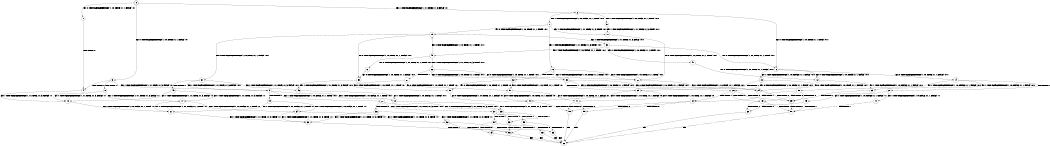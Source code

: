 digraph BCG {
size = "7, 10.5";
center = TRUE;
node [shape = circle];
0 [peripheries = 2];
0 -> 1 [label = "EX !0 !ATOMIC_EXCH_BRANCH (1, +0, TRUE, +1, 1, FALSE) !:0:"];
0 -> 2 [label = "EX !1 !ATOMIC_EXCH_BRANCH (1, +1, TRUE, +1, 3, FALSE) !:0:"];
0 -> 3 [label = "EX !0 !ATOMIC_EXCH_BRANCH (1, +0, TRUE, +1, 1, FALSE) !:0:"];
1 -> 4 [label = "TERMINATE !0"];
2 -> 5 [label = "EX !1 !ATOMIC_EXCH_BRANCH (1, +0, FALSE, +1, 1, TRUE) !:0:1:"];
2 -> 6 [label = "EX !0 !ATOMIC_EXCH_BRANCH (1, +0, TRUE, +1, 1, TRUE) !:0:1:"];
2 -> 7 [label = "EX !1 !ATOMIC_EXCH_BRANCH (1, +0, FALSE, +1, 1, TRUE) !:0:1:"];
3 -> 4 [label = "TERMINATE !0"];
3 -> 8 [label = "TERMINATE !0"];
3 -> 9 [label = "EX !1 !ATOMIC_EXCH_BRANCH (1, +1, TRUE, +1, 3, FALSE) !:0:"];
4 -> 10 [label = "EX !1 !ATOMIC_EXCH_BRANCH (1, +1, TRUE, +1, 3, FALSE) !:1:"];
5 -> 11 [label = "EX !1 !ATOMIC_EXCH_BRANCH (1, +1, TRUE, +1, 3, TRUE) !:0:1:"];
6 -> 12 [label = "EX !0 !ATOMIC_EXCH_BRANCH (1, +0, TRUE, +1, 1, FALSE) !:0:1:"];
6 -> 13 [label = "EX !1 !ATOMIC_EXCH_BRANCH (1, +0, FALSE, +1, 1, FALSE) !:0:1:"];
6 -> 14 [label = "EX !0 !ATOMIC_EXCH_BRANCH (1, +0, TRUE, +1, 1, FALSE) !:0:1:"];
7 -> 11 [label = "EX !1 !ATOMIC_EXCH_BRANCH (1, +1, TRUE, +1, 3, TRUE) !:0:1:"];
7 -> 15 [label = "EX !0 !ATOMIC_EXCH_BRANCH (1, +0, TRUE, +1, 1, TRUE) !:0:1:"];
7 -> 16 [label = "EX !1 !ATOMIC_EXCH_BRANCH (1, +1, TRUE, +1, 3, TRUE) !:0:1:"];
8 -> 10 [label = "EX !1 !ATOMIC_EXCH_BRANCH (1, +1, TRUE, +1, 3, FALSE) !:1:"];
8 -> 17 [label = "EX !1 !ATOMIC_EXCH_BRANCH (1, +1, TRUE, +1, 3, FALSE) !:1:"];
9 -> 18 [label = "EX !1 !ATOMIC_EXCH_BRANCH (1, +0, FALSE, +1, 1, TRUE) !:0:1:"];
9 -> 19 [label = "TERMINATE !0"];
9 -> 20 [label = "EX !1 !ATOMIC_EXCH_BRANCH (1, +0, FALSE, +1, 1, TRUE) !:0:1:"];
10 -> 21 [label = "EX !1 !ATOMIC_EXCH_BRANCH (1, +0, FALSE, +1, 1, TRUE) !:1:"];
11 -> 22 [label = "EX !0 !ATOMIC_EXCH_BRANCH (1, +0, TRUE, +1, 1, TRUE) !:0:1:"];
12 -> 23 [label = "EX !1 !ATOMIC_EXCH_BRANCH (1, +0, FALSE, +1, 1, FALSE) !:0:1:"];
13 -> 24 [label = "EX !0 !ATOMIC_EXCH_BRANCH (1, +0, TRUE, +1, 1, FALSE) !:0:1:"];
13 -> 25 [label = "TERMINATE !1"];
13 -> 26 [label = "EX !0 !ATOMIC_EXCH_BRANCH (1, +0, TRUE, +1, 1, FALSE) !:0:1:"];
14 -> 23 [label = "EX !1 !ATOMIC_EXCH_BRANCH (1, +0, FALSE, +1, 1, FALSE) !:0:1:"];
14 -> 27 [label = "TERMINATE !0"];
14 -> 28 [label = "EX !1 !ATOMIC_EXCH_BRANCH (1, +0, FALSE, +1, 1, FALSE) !:0:1:"];
15 -> 29 [label = "EX !0 !ATOMIC_EXCH_BRANCH (1, +0, TRUE, +1, 1, FALSE) !:0:1:"];
15 -> 30 [label = "EX !1 !ATOMIC_EXCH_BRANCH (1, +1, TRUE, +1, 3, FALSE) !:0:1:"];
15 -> 31 [label = "EX !0 !ATOMIC_EXCH_BRANCH (1, +0, TRUE, +1, 1, FALSE) !:0:1:"];
16 -> 22 [label = "EX !0 !ATOMIC_EXCH_BRANCH (1, +0, TRUE, +1, 1, TRUE) !:0:1:"];
16 -> 32 [label = "TERMINATE !1"];
16 -> 33 [label = "EX !0 !ATOMIC_EXCH_BRANCH (1, +0, TRUE, +1, 1, TRUE) !:0:1:"];
17 -> 21 [label = "EX !1 !ATOMIC_EXCH_BRANCH (1, +0, FALSE, +1, 1, TRUE) !:1:"];
17 -> 34 [label = "EX !1 !ATOMIC_EXCH_BRANCH (1, +0, FALSE, +1, 1, TRUE) !:1:"];
18 -> 35 [label = "EX !1 !ATOMIC_EXCH_BRANCH (1, +1, TRUE, +1, 3, TRUE) !:0:1:"];
19 -> 21 [label = "EX !1 !ATOMIC_EXCH_BRANCH (1, +0, FALSE, +1, 1, TRUE) !:1:"];
19 -> 34 [label = "EX !1 !ATOMIC_EXCH_BRANCH (1, +0, FALSE, +1, 1, TRUE) !:1:"];
20 -> 35 [label = "EX !1 !ATOMIC_EXCH_BRANCH (1, +1, TRUE, +1, 3, TRUE) !:0:1:"];
20 -> 36 [label = "TERMINATE !0"];
20 -> 37 [label = "EX !1 !ATOMIC_EXCH_BRANCH (1, +1, TRUE, +1, 3, TRUE) !:0:1:"];
21 -> 38 [label = "EX !1 !ATOMIC_EXCH_BRANCH (1, +1, TRUE, +1, 3, TRUE) !:1:"];
22 -> 24 [label = "EX !0 !ATOMIC_EXCH_BRANCH (1, +0, TRUE, +1, 1, FALSE) !:0:1:"];
23 -> 39 [label = "TERMINATE !0"];
24 -> 39 [label = "TERMINATE !0"];
25 -> 40 [label = "EX !0 !ATOMIC_EXCH_BRANCH (1, +0, TRUE, +1, 1, FALSE) !:0:"];
25 -> 41 [label = "EX !0 !ATOMIC_EXCH_BRANCH (1, +0, TRUE, +1, 1, FALSE) !:0:"];
26 -> 39 [label = "TERMINATE !0"];
26 -> 42 [label = "TERMINATE !1"];
26 -> 43 [label = "TERMINATE !0"];
27 -> 44 [label = "EX !1 !ATOMIC_EXCH_BRANCH (1, +0, FALSE, +1, 1, FALSE) !:1:"];
27 -> 45 [label = "EX !1 !ATOMIC_EXCH_BRANCH (1, +0, FALSE, +1, 1, FALSE) !:1:"];
28 -> 39 [label = "TERMINATE !0"];
28 -> 42 [label = "TERMINATE !1"];
28 -> 43 [label = "TERMINATE !0"];
29 -> 46 [label = "EX !1 !ATOMIC_EXCH_BRANCH (1, +1, TRUE, +1, 3, FALSE) !:0:1:"];
30 -> 47 [label = "EX !0 !ATOMIC_EXCH_BRANCH (1, +0, TRUE, +1, 1, TRUE) !:0:1:"];
30 -> 48 [label = "EX !1 !ATOMIC_EXCH_BRANCH (1, +0, FALSE, +1, 1, TRUE) !:0:1:"];
30 -> 6 [label = "EX !0 !ATOMIC_EXCH_BRANCH (1, +0, TRUE, +1, 1, TRUE) !:0:1:"];
31 -> 46 [label = "EX !1 !ATOMIC_EXCH_BRANCH (1, +1, TRUE, +1, 3, FALSE) !:0:1:"];
31 -> 49 [label = "TERMINATE !0"];
31 -> 9 [label = "EX !1 !ATOMIC_EXCH_BRANCH (1, +1, TRUE, +1, 3, FALSE) !:0:1:"];
32 -> 50 [label = "EX !0 !ATOMIC_EXCH_BRANCH (1, +0, TRUE, +1, 1, TRUE) !:0:"];
32 -> 51 [label = "EX !0 !ATOMIC_EXCH_BRANCH (1, +0, TRUE, +1, 1, TRUE) !:0:"];
33 -> 24 [label = "EX !0 !ATOMIC_EXCH_BRANCH (1, +0, TRUE, +1, 1, FALSE) !:0:1:"];
33 -> 25 [label = "TERMINATE !1"];
33 -> 26 [label = "EX !0 !ATOMIC_EXCH_BRANCH (1, +0, TRUE, +1, 1, FALSE) !:0:1:"];
34 -> 38 [label = "EX !1 !ATOMIC_EXCH_BRANCH (1, +1, TRUE, +1, 3, TRUE) !:1:"];
34 -> 52 [label = "EX !1 !ATOMIC_EXCH_BRANCH (1, +1, TRUE, +1, 3, TRUE) !:1:"];
35 -> 53 [label = "TERMINATE !0"];
36 -> 38 [label = "EX !1 !ATOMIC_EXCH_BRANCH (1, +1, TRUE, +1, 3, TRUE) !:1:"];
36 -> 52 [label = "EX !1 !ATOMIC_EXCH_BRANCH (1, +1, TRUE, +1, 3, TRUE) !:1:"];
37 -> 53 [label = "TERMINATE !0"];
37 -> 54 [label = "TERMINATE !1"];
37 -> 55 [label = "TERMINATE !0"];
38 -> 56 [label = "TERMINATE !1"];
39 -> 57 [label = "TERMINATE !1"];
40 -> 58 [label = "TERMINATE !0"];
41 -> 58 [label = "TERMINATE !0"];
41 -> 59 [label = "TERMINATE !0"];
42 -> 58 [label = "TERMINATE !0"];
42 -> 59 [label = "TERMINATE !0"];
43 -> 57 [label = "TERMINATE !1"];
43 -> 60 [label = "TERMINATE !1"];
44 -> 57 [label = "TERMINATE !1"];
45 -> 57 [label = "TERMINATE !1"];
45 -> 60 [label = "TERMINATE !1"];
46 -> 18 [label = "EX !1 !ATOMIC_EXCH_BRANCH (1, +0, FALSE, +1, 1, TRUE) !:0:1:"];
47 -> 12 [label = "EX !0 !ATOMIC_EXCH_BRANCH (1, +0, TRUE, +1, 1, FALSE) !:0:1:"];
48 -> 61 [label = "EX !0 !ATOMIC_EXCH_BRANCH (1, +0, TRUE, +1, 1, TRUE) !:0:1:"];
48 -> 62 [label = "EX !1 !ATOMIC_EXCH_BRANCH (1, +1, TRUE, +1, 3, TRUE) !:0:1:"];
48 -> 15 [label = "EX !0 !ATOMIC_EXCH_BRANCH (1, +0, TRUE, +1, 1, TRUE) !:0:1:"];
49 -> 10 [label = "EX !1 !ATOMIC_EXCH_BRANCH (1, +1, TRUE, +1, 3, FALSE) !:1:"];
49 -> 17 [label = "EX !1 !ATOMIC_EXCH_BRANCH (1, +1, TRUE, +1, 3, FALSE) !:1:"];
50 -> 40 [label = "EX !0 !ATOMIC_EXCH_BRANCH (1, +0, TRUE, +1, 1, FALSE) !:0:"];
51 -> 40 [label = "EX !0 !ATOMIC_EXCH_BRANCH (1, +0, TRUE, +1, 1, FALSE) !:0:"];
51 -> 41 [label = "EX !0 !ATOMIC_EXCH_BRANCH (1, +0, TRUE, +1, 1, FALSE) !:0:"];
52 -> 56 [label = "TERMINATE !1"];
52 -> 63 [label = "TERMINATE !1"];
53 -> 56 [label = "TERMINATE !1"];
54 -> 64 [label = "TERMINATE !0"];
54 -> 65 [label = "TERMINATE !0"];
55 -> 56 [label = "TERMINATE !1"];
55 -> 63 [label = "TERMINATE !1"];
56 -> 66 [label = "exit"];
57 -> 66 [label = "exit"];
58 -> 66 [label = "exit"];
59 -> 66 [label = "exit"];
60 -> 66 [label = "exit"];
61 -> 29 [label = "EX !0 !ATOMIC_EXCH_BRANCH (1, +0, TRUE, +1, 1, FALSE) !:0:1:"];
62 -> 22 [label = "EX !0 !ATOMIC_EXCH_BRANCH (1, +0, TRUE, +1, 1, TRUE) !:0:1:"];
62 -> 67 [label = "TERMINATE !1"];
62 -> 33 [label = "EX !0 !ATOMIC_EXCH_BRANCH (1, +0, TRUE, +1, 1, TRUE) !:0:1:"];
63 -> 66 [label = "exit"];
64 -> 66 [label = "exit"];
65 -> 66 [label = "exit"];
67 -> 50 [label = "EX !0 !ATOMIC_EXCH_BRANCH (1, +0, TRUE, +1, 1, TRUE) !:0:"];
67 -> 51 [label = "EX !0 !ATOMIC_EXCH_BRANCH (1, +0, TRUE, +1, 1, TRUE) !:0:"];
}
